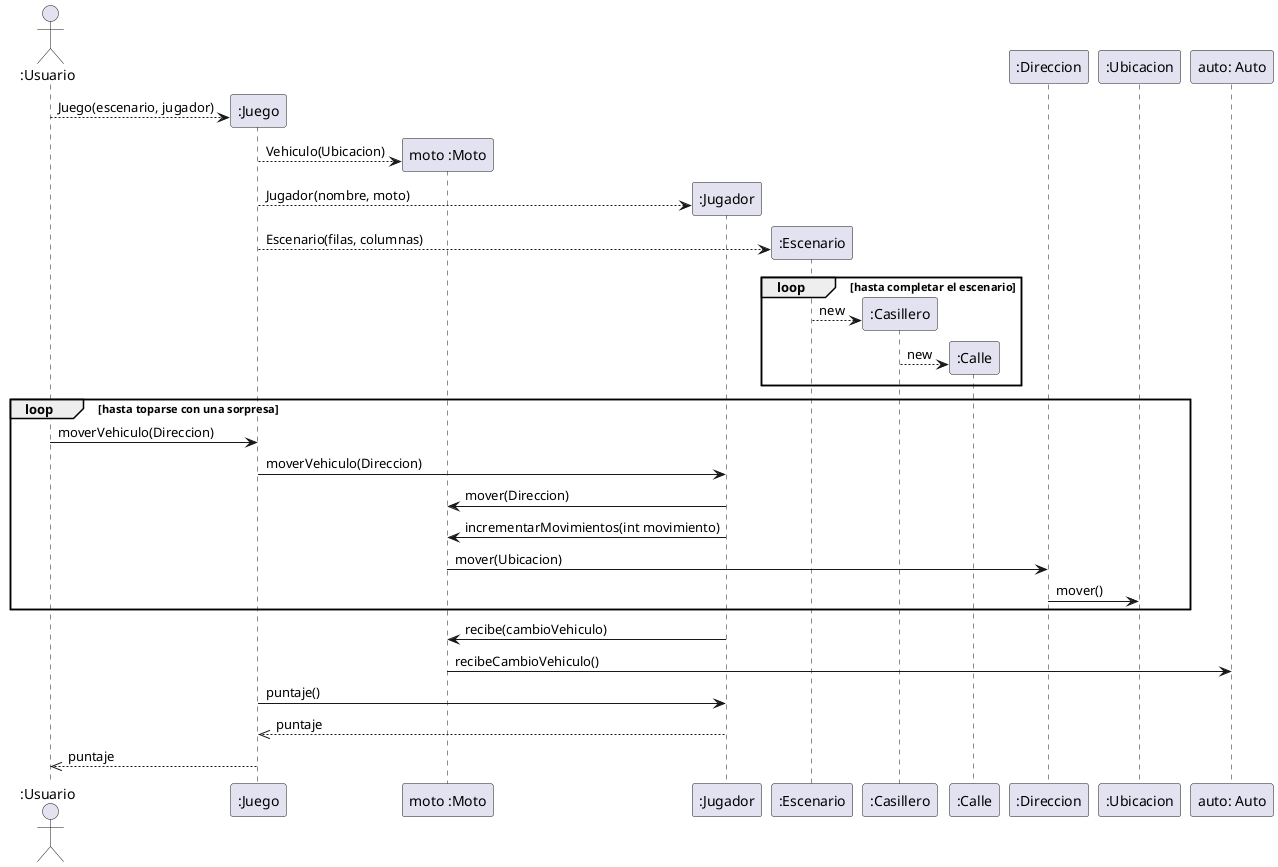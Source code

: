 @startuml
'https://plantuml.com/sequence-diagram
actor ":Usuario"
create ":Juego"
":Usuario" --> ":Juego" : Juego(escenario, jugador)

create "moto :Moto"
":Juego" --> "moto :Moto" : Vehiculo(Ubicacion)

create ":Jugador"
":Juego" --> ":Jugador" : Jugador(nombre, moto)

create ":Escenario"
":Juego" --> ":Escenario" : Escenario(filas, columnas)

loop hasta completar el escenario
create ":Casillero"
":Escenario" --> ":Casillero" : new

create ":Calle"
":Casillero" --> ":Calle" : new
end

loop hasta toparse con una sorpresa
":Usuario" -> ":Juego" : moverVehiculo(Direccion)
":Juego" -> ":Jugador" : moverVehiculo(Direccion)

":Jugador" -> "moto :Moto" : mover(Direccion)
":Jugador" -> "moto :Moto" : incrementarMovimientos(int movimiento)

"moto :Moto" -> ":Direccion" : mover(Ubicacion)
":Direccion" -> ":Ubicacion" : mover()
end

":Jugador" -> "moto :Moto" : recibe(cambioVehiculo)
"moto :Moto" -> "auto: Auto" : recibeCambioVehiculo()



":Juego" -> ":Jugador" : puntaje()
":Jugador" -->> ":Juego" : puntaje

":Juego" -->> ":Usuario" : puntaje
@enduml